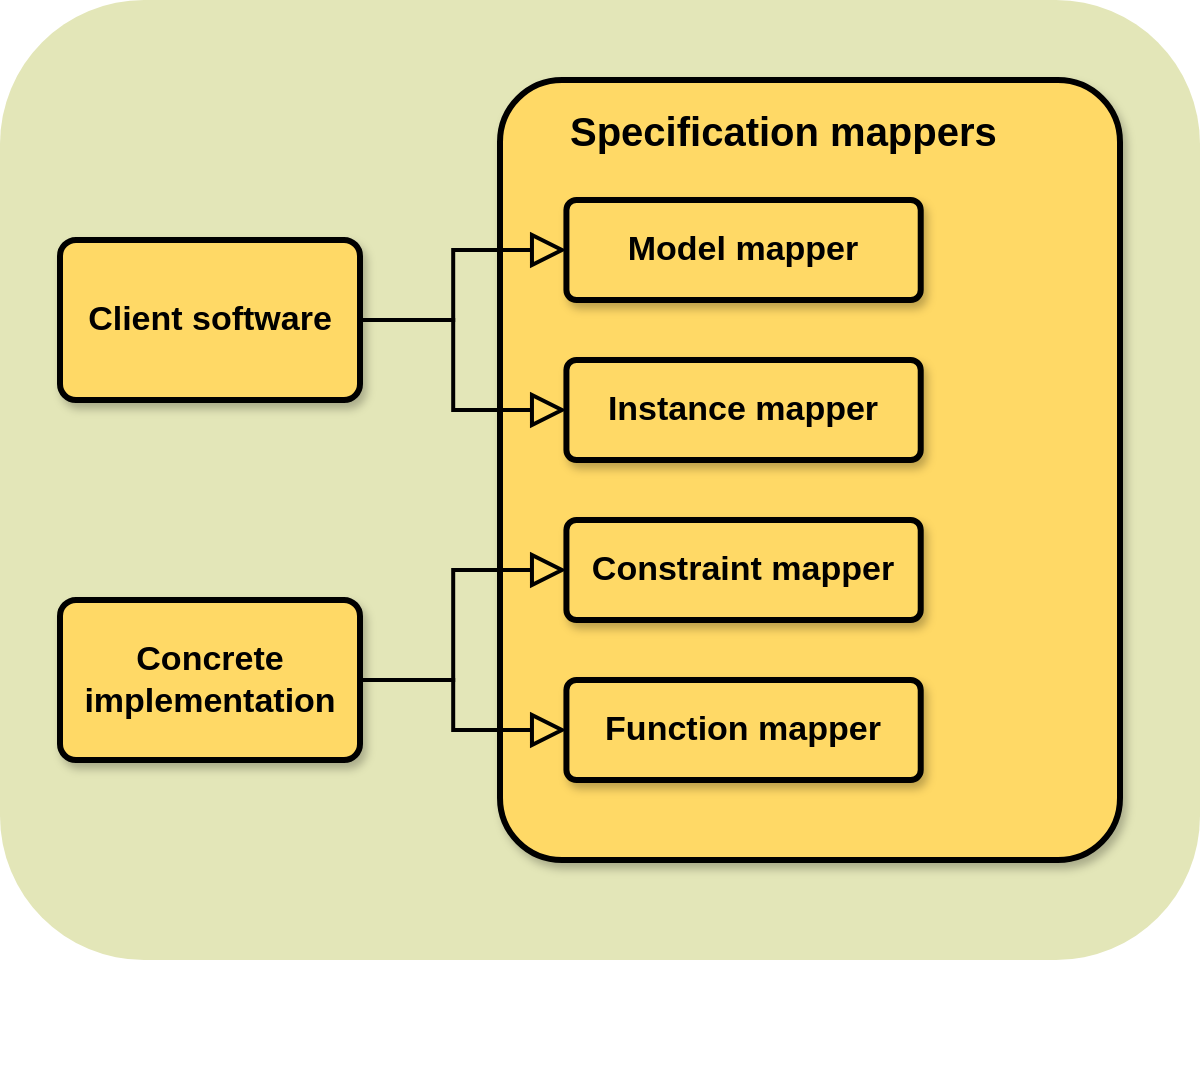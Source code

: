 <mxfile version="21.1.8" type="device">
  <diagram name="Page-1" id="GylVfzi0xPvJJQHYP8Fk">
    <mxGraphModel dx="1434" dy="749" grid="1" gridSize="10" guides="1" tooltips="1" connect="1" arrows="1" fold="1" page="1" pageScale="1" pageWidth="850" pageHeight="1100" math="0" shadow="0">
      <root>
        <mxCell id="0" />
        <mxCell id="1" parent="0" />
        <mxCell id="XNnfS-JBgEhjAtbrDdEc-15" value="" style="group" vertex="1" connectable="0" parent="1">
          <mxGeometry x="290" y="100" width="350" height="500" as="geometry" />
        </mxCell>
        <mxCell id="atxJQaqEpM3TSjmgH-MS-1" value="" style="rounded=1;whiteSpace=wrap;html=1;shadow=0;sketch=0;strokeColor=none;strokeWidth=4;fillColor=#E3E6B8;gradientColor=none;" parent="XNnfS-JBgEhjAtbrDdEc-15" vertex="1">
          <mxGeometry x="-250" y="-40" width="600" height="480" as="geometry" />
        </mxCell>
        <mxCell id="XNnfS-JBgEhjAtbrDdEc-3" value="" style="rounded=1;arcSize=10;whiteSpace=wrap;html=1;align=center;strokeColor=#000000;strokeWidth=3;fillColor=#FFD966;perimeterSpacing=0;shadow=1;" vertex="1" parent="XNnfS-JBgEhjAtbrDdEc-15">
          <mxGeometry width="310" height="390" as="geometry" />
        </mxCell>
        <mxCell id="XNnfS-JBgEhjAtbrDdEc-5" value="&lt;b style=&quot;border-color: var(--border-color);&quot;&gt;&lt;font style=&quot;font-size: 20px;&quot;&gt;Specification mappers&lt;/font&gt;&lt;/b&gt;" style="text;html=1;strokeColor=none;fillColor=none;align=left;verticalAlign=middle;whiteSpace=wrap;rounded=0;" vertex="1" parent="XNnfS-JBgEhjAtbrDdEc-15">
          <mxGeometry x="33.214" y="10" width="243.571" height="30" as="geometry" />
        </mxCell>
        <mxCell id="XNnfS-JBgEhjAtbrDdEc-6" value="&lt;font size=&quot;1&quot; style=&quot;&quot;&gt;&lt;b style=&quot;font-size: 17px;&quot;&gt;Model mapper&lt;/b&gt;&lt;/font&gt;" style="rounded=1;arcSize=10;whiteSpace=wrap;html=1;align=center;strokeColor=#000000;strokeWidth=3;fillColor=#FFD966;perimeterSpacing=0;shadow=1;" vertex="1" parent="XNnfS-JBgEhjAtbrDdEc-15">
          <mxGeometry x="33.214" y="60" width="177.143" height="50" as="geometry" />
        </mxCell>
        <mxCell id="XNnfS-JBgEhjAtbrDdEc-7" value="&lt;font size=&quot;1&quot; style=&quot;&quot;&gt;&lt;b style=&quot;font-size: 17px;&quot;&gt;Instance mapper&lt;/b&gt;&lt;/font&gt;" style="rounded=1;arcSize=10;whiteSpace=wrap;html=1;align=center;strokeColor=#000000;strokeWidth=3;fillColor=#FFD966;perimeterSpacing=0;shadow=1;" vertex="1" parent="XNnfS-JBgEhjAtbrDdEc-15">
          <mxGeometry x="33.214" y="140" width="177.143" height="50" as="geometry" />
        </mxCell>
        <mxCell id="XNnfS-JBgEhjAtbrDdEc-8" value="&lt;font size=&quot;1&quot; style=&quot;&quot;&gt;&lt;b style=&quot;font-size: 17px;&quot;&gt;Constraint mapper&lt;/b&gt;&lt;/font&gt;" style="rounded=1;arcSize=10;whiteSpace=wrap;html=1;align=center;strokeColor=#000000;strokeWidth=3;fillColor=#FFD966;perimeterSpacing=0;shadow=1;" vertex="1" parent="XNnfS-JBgEhjAtbrDdEc-15">
          <mxGeometry x="33.214" y="220" width="177.143" height="50" as="geometry" />
        </mxCell>
        <mxCell id="XNnfS-JBgEhjAtbrDdEc-9" value="&lt;font size=&quot;1&quot; style=&quot;&quot;&gt;&lt;b style=&quot;font-size: 17px;&quot;&gt;Function mapper&lt;/b&gt;&lt;/font&gt;" style="rounded=1;arcSize=10;whiteSpace=wrap;html=1;align=center;strokeColor=#000000;strokeWidth=3;fillColor=#FFD966;perimeterSpacing=0;shadow=1;" vertex="1" parent="XNnfS-JBgEhjAtbrDdEc-15">
          <mxGeometry x="33.214" y="300" width="177.143" height="50" as="geometry" />
        </mxCell>
        <mxCell id="XNnfS-JBgEhjAtbrDdEc-14" style="edgeStyle=orthogonalEdgeStyle;rounded=0;orthogonalLoop=1;jettySize=auto;html=1;endArrow=block;endFill=0;strokeWidth=2;endSize=13;" edge="1" parent="1" source="XNnfS-JBgEhjAtbrDdEc-2" target="XNnfS-JBgEhjAtbrDdEc-7">
          <mxGeometry relative="1" as="geometry">
            <mxPoint x="230" y="230" as="sourcePoint" />
            <mxPoint x="360" y="195" as="targetPoint" />
          </mxGeometry>
        </mxCell>
        <mxCell id="XNnfS-JBgEhjAtbrDdEc-13" style="edgeStyle=orthogonalEdgeStyle;rounded=0;orthogonalLoop=1;jettySize=auto;html=1;endArrow=block;endFill=0;strokeWidth=2;endSize=13;exitX=1;exitY=0.5;exitDx=0;exitDy=0;" edge="1" parent="1" source="XNnfS-JBgEhjAtbrDdEc-2" target="XNnfS-JBgEhjAtbrDdEc-6">
          <mxGeometry relative="1" as="geometry">
            <mxPoint x="750" y="530" as="sourcePoint" />
            <mxPoint x="670" y="530" as="targetPoint" />
          </mxGeometry>
        </mxCell>
        <mxCell id="XNnfS-JBgEhjAtbrDdEc-17" style="edgeStyle=orthogonalEdgeStyle;rounded=0;orthogonalLoop=1;jettySize=auto;html=1;endArrow=block;endFill=0;strokeWidth=2;endSize=13;" edge="1" parent="1" source="atxJQaqEpM3TSjmgH-MS-33" target="XNnfS-JBgEhjAtbrDdEc-8">
          <mxGeometry relative="1" as="geometry">
            <mxPoint x="230" y="230" as="sourcePoint" />
            <mxPoint x="333" y="195" as="targetPoint" />
          </mxGeometry>
        </mxCell>
        <mxCell id="XNnfS-JBgEhjAtbrDdEc-18" style="edgeStyle=orthogonalEdgeStyle;rounded=0;orthogonalLoop=1;jettySize=auto;html=1;endArrow=block;endFill=0;strokeWidth=2;endSize=13;" edge="1" parent="1" source="atxJQaqEpM3TSjmgH-MS-33" target="XNnfS-JBgEhjAtbrDdEc-9">
          <mxGeometry relative="1" as="geometry">
            <mxPoint x="230" y="410" as="sourcePoint" />
            <mxPoint x="333" y="365" as="targetPoint" />
          </mxGeometry>
        </mxCell>
        <mxCell id="atxJQaqEpM3TSjmgH-MS-33" value="&lt;font size=&quot;1&quot; style=&quot;&quot;&gt;&lt;b style=&quot;font-size: 17px;&quot;&gt;Concrete implementation&lt;/b&gt;&lt;/font&gt;" style="rounded=1;arcSize=10;whiteSpace=wrap;html=1;align=center;strokeColor=#000000;strokeWidth=3;fillColor=#FFD966;perimeterSpacing=0;shadow=1;" parent="1" vertex="1">
          <mxGeometry x="70" y="360" width="150" height="80" as="geometry" />
        </mxCell>
        <mxCell id="XNnfS-JBgEhjAtbrDdEc-2" value="&lt;font size=&quot;1&quot; style=&quot;&quot;&gt;&lt;b style=&quot;font-size: 17px;&quot;&gt;Client software&lt;/b&gt;&lt;/font&gt;" style="rounded=1;arcSize=10;whiteSpace=wrap;html=1;align=center;strokeColor=#000000;strokeWidth=3;fillColor=#FFD966;perimeterSpacing=0;shadow=1;" vertex="1" parent="1">
          <mxGeometry x="70" y="180" width="150" height="80" as="geometry" />
        </mxCell>
      </root>
    </mxGraphModel>
  </diagram>
</mxfile>
